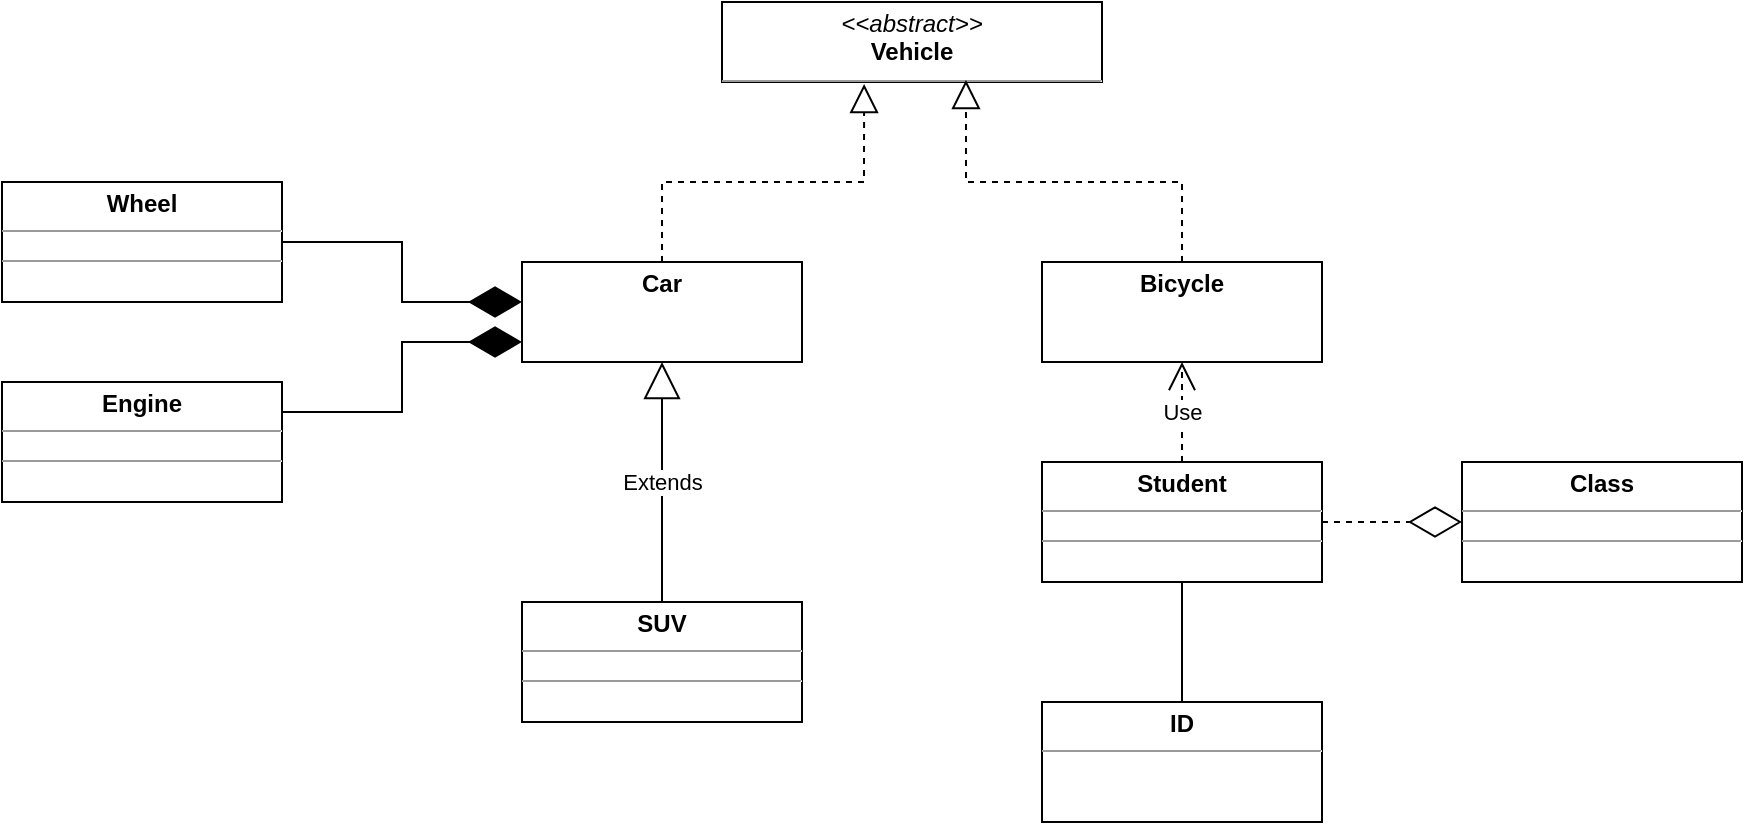 <mxfile version="20.0.4" type="github">
  <diagram id="XfL6A7NOKHeL8gokubL_" name="Page-1">
    <mxGraphModel dx="1937" dy="743" grid="1" gridSize="10" guides="1" tooltips="1" connect="1" arrows="1" fold="1" page="1" pageScale="1" pageWidth="827" pageHeight="1169" math="0" shadow="0">
      <root>
        <mxCell id="0" />
        <mxCell id="1" parent="0" />
        <mxCell id="dqapPqwXwCKbUHnhum-Q-1" value="&lt;p style=&quot;margin:0px;margin-top:4px;text-align:center;&quot;&gt;&lt;/p&gt;&lt;div style=&quot;text-align: center; height: 2px;&quot;&gt;&lt;b&gt;Car&lt;/b&gt;&lt;/div&gt;" style="verticalAlign=top;align=left;overflow=fill;fontSize=12;fontFamily=Helvetica;html=1;" vertex="1" parent="1">
          <mxGeometry x="200" y="300" width="140" height="50" as="geometry" />
        </mxCell>
        <mxCell id="dqapPqwXwCKbUHnhum-Q-2" value="&lt;p style=&quot;margin:0px;margin-top:4px;text-align:center;&quot;&gt;&lt;i&gt;&amp;lt;&amp;lt;abstract&amp;gt;&amp;gt;&lt;/i&gt;&lt;br&gt;&lt;b&gt;Vehicle&lt;/b&gt;&lt;/p&gt;&lt;hr size=&quot;1&quot;&gt;&lt;p style=&quot;margin:0px;margin-left:4px;&quot;&gt;&lt;/p&gt;&lt;p style=&quot;margin:0px;margin-left:4px;&quot;&gt;&lt;br&gt;&lt;/p&gt;" style="verticalAlign=top;align=left;overflow=fill;fontSize=12;fontFamily=Helvetica;html=1;" vertex="1" parent="1">
          <mxGeometry x="300" y="170" width="190" height="40" as="geometry" />
        </mxCell>
        <mxCell id="dqapPqwXwCKbUHnhum-Q-3" value="" style="endArrow=block;dashed=1;endFill=0;endSize=12;html=1;rounded=0;exitX=0.5;exitY=0;exitDx=0;exitDy=0;entryX=0.374;entryY=1.025;entryDx=0;entryDy=0;entryPerimeter=0;" edge="1" parent="1" source="dqapPqwXwCKbUHnhum-Q-1" target="dqapPqwXwCKbUHnhum-Q-2">
          <mxGeometry width="160" relative="1" as="geometry">
            <mxPoint x="340" y="380" as="sourcePoint" />
            <mxPoint x="500" y="380" as="targetPoint" />
            <Array as="points">
              <mxPoint x="270" y="260" />
              <mxPoint x="371" y="260" />
            </Array>
          </mxGeometry>
        </mxCell>
        <mxCell id="dqapPqwXwCKbUHnhum-Q-4" value="&lt;p style=&quot;margin:0px;margin-top:4px;text-align:center;&quot;&gt;&lt;/p&gt;&lt;div style=&quot;text-align: center; height: 2px;&quot;&gt;&lt;b&gt;Bicycle&lt;/b&gt;&lt;/div&gt;" style="verticalAlign=top;align=left;overflow=fill;fontSize=12;fontFamily=Helvetica;html=1;" vertex="1" parent="1">
          <mxGeometry x="460" y="300" width="140" height="50" as="geometry" />
        </mxCell>
        <mxCell id="dqapPqwXwCKbUHnhum-Q-6" value="" style="endArrow=block;dashed=1;endFill=0;endSize=12;html=1;rounded=0;strokeWidth=1;exitX=0.5;exitY=0;exitDx=0;exitDy=0;entryX=0.642;entryY=0.975;entryDx=0;entryDy=0;entryPerimeter=0;" edge="1" parent="1" source="dqapPqwXwCKbUHnhum-Q-4" target="dqapPqwXwCKbUHnhum-Q-2">
          <mxGeometry width="160" relative="1" as="geometry">
            <mxPoint x="340" y="380" as="sourcePoint" />
            <mxPoint x="500" y="380" as="targetPoint" />
            <Array as="points">
              <mxPoint x="530" y="260" />
              <mxPoint x="422" y="260" />
            </Array>
          </mxGeometry>
        </mxCell>
        <mxCell id="dqapPqwXwCKbUHnhum-Q-8" value="&lt;p style=&quot;margin:0px;margin-top:4px;text-align:center;&quot;&gt;&lt;b&gt;Engine&lt;/b&gt;&lt;/p&gt;&lt;hr size=&quot;1&quot;&gt;&lt;div style=&quot;height:2px;&quot;&gt;&lt;/div&gt;&lt;hr size=&quot;1&quot;&gt;&lt;div style=&quot;height:2px;&quot;&gt;&lt;/div&gt;" style="verticalAlign=top;align=left;overflow=fill;fontSize=12;fontFamily=Helvetica;html=1;" vertex="1" parent="1">
          <mxGeometry x="-60" y="360" width="140" height="60" as="geometry" />
        </mxCell>
        <mxCell id="dqapPqwXwCKbUHnhum-Q-9" value="&lt;p style=&quot;margin:0px;margin-top:4px;text-align:center;&quot;&gt;&lt;b&gt;Wheel&lt;/b&gt;&lt;/p&gt;&lt;hr size=&quot;1&quot;&gt;&lt;div style=&quot;height:2px;&quot;&gt;&lt;/div&gt;&lt;hr size=&quot;1&quot;&gt;&lt;div style=&quot;height:2px;&quot;&gt;&lt;/div&gt;" style="verticalAlign=top;align=left;overflow=fill;fontSize=12;fontFamily=Helvetica;html=1;" vertex="1" parent="1">
          <mxGeometry x="-60" y="260" width="140" height="60" as="geometry" />
        </mxCell>
        <mxCell id="dqapPqwXwCKbUHnhum-Q-10" value="&lt;p style=&quot;margin:0px;margin-top:4px;text-align:center;&quot;&gt;&lt;b&gt;Student&lt;/b&gt;&lt;/p&gt;&lt;hr size=&quot;1&quot;&gt;&lt;div style=&quot;height:2px;&quot;&gt;&lt;/div&gt;&lt;hr size=&quot;1&quot;&gt;&lt;div style=&quot;height:2px;&quot;&gt;&lt;/div&gt;" style="verticalAlign=top;align=left;overflow=fill;fontSize=12;fontFamily=Helvetica;html=1;" vertex="1" parent="1">
          <mxGeometry x="460" y="400" width="140" height="60" as="geometry" />
        </mxCell>
        <mxCell id="dqapPqwXwCKbUHnhum-Q-11" value="Use" style="endArrow=open;endSize=12;dashed=1;html=1;rounded=0;strokeWidth=1;exitX=0.5;exitY=0;exitDx=0;exitDy=0;entryX=0.5;entryY=1;entryDx=0;entryDy=0;" edge="1" parent="1" source="dqapPqwXwCKbUHnhum-Q-10" target="dqapPqwXwCKbUHnhum-Q-4">
          <mxGeometry width="160" relative="1" as="geometry">
            <mxPoint x="340" y="380" as="sourcePoint" />
            <mxPoint x="500" y="380" as="targetPoint" />
          </mxGeometry>
        </mxCell>
        <mxCell id="dqapPqwXwCKbUHnhum-Q-12" value="&lt;p style=&quot;margin:0px;margin-top:4px;text-align:center;&quot;&gt;&lt;b&gt;Class&lt;/b&gt;&lt;/p&gt;&lt;hr size=&quot;1&quot;/&gt;&lt;div style=&quot;height:2px;&quot;&gt;&lt;/div&gt;&lt;hr size=&quot;1&quot;/&gt;&lt;div style=&quot;height:2px;&quot;&gt;&lt;/div&gt;" style="verticalAlign=top;align=left;overflow=fill;fontSize=12;fontFamily=Helvetica;html=1;" vertex="1" parent="1">
          <mxGeometry x="670" y="400" width="140" height="60" as="geometry" />
        </mxCell>
        <mxCell id="dqapPqwXwCKbUHnhum-Q-13" value="" style="endArrow=diamondThin;endFill=0;endSize=24;html=1;rounded=0;dashed=1;strokeWidth=1;exitX=1;exitY=0.5;exitDx=0;exitDy=0;entryX=0;entryY=0.5;entryDx=0;entryDy=0;" edge="1" parent="1" source="dqapPqwXwCKbUHnhum-Q-10" target="dqapPqwXwCKbUHnhum-Q-12">
          <mxGeometry width="160" relative="1" as="geometry">
            <mxPoint x="610" y="500" as="sourcePoint" />
            <mxPoint x="770" y="500" as="targetPoint" />
          </mxGeometry>
        </mxCell>
        <mxCell id="dqapPqwXwCKbUHnhum-Q-17" style="edgeStyle=orthogonalEdgeStyle;rounded=0;orthogonalLoop=1;jettySize=auto;html=1;exitX=0.5;exitY=0;exitDx=0;exitDy=0;entryX=0.5;entryY=1;entryDx=0;entryDy=0;endArrow=none;endFill=0;strokeWidth=1;" edge="1" parent="1" source="dqapPqwXwCKbUHnhum-Q-16" target="dqapPqwXwCKbUHnhum-Q-10">
          <mxGeometry relative="1" as="geometry" />
        </mxCell>
        <mxCell id="dqapPqwXwCKbUHnhum-Q-16" value="&lt;p style=&quot;margin:0px;margin-top:4px;text-align:center;&quot;&gt;&lt;b&gt;ID&lt;/b&gt;&lt;/p&gt;&lt;hr size=&quot;1&quot;&gt;&lt;div style=&quot;height:2px;&quot;&gt;&lt;/div&gt;" style="verticalAlign=top;align=left;overflow=fill;fontSize=12;fontFamily=Helvetica;html=1;" vertex="1" parent="1">
          <mxGeometry x="460" y="520" width="140" height="60" as="geometry" />
        </mxCell>
        <mxCell id="dqapPqwXwCKbUHnhum-Q-18" value="" style="endArrow=diamondThin;endFill=1;endSize=24;html=1;rounded=0;strokeWidth=1;exitX=1;exitY=0.5;exitDx=0;exitDy=0;" edge="1" parent="1" source="dqapPqwXwCKbUHnhum-Q-9">
          <mxGeometry width="160" relative="1" as="geometry">
            <mxPoint x="340" y="380" as="sourcePoint" />
            <mxPoint x="200" y="320" as="targetPoint" />
            <Array as="points">
              <mxPoint x="140" y="290" />
              <mxPoint x="140" y="320" />
            </Array>
          </mxGeometry>
        </mxCell>
        <mxCell id="dqapPqwXwCKbUHnhum-Q-19" value="" style="endArrow=diamondThin;endFill=1;endSize=24;html=1;rounded=0;strokeWidth=1;exitX=1;exitY=0.25;exitDx=0;exitDy=0;" edge="1" parent="1" source="dqapPqwXwCKbUHnhum-Q-8">
          <mxGeometry width="160" relative="1" as="geometry">
            <mxPoint x="340" y="380" as="sourcePoint" />
            <mxPoint x="200" y="340" as="targetPoint" />
            <Array as="points">
              <mxPoint x="140" y="375" />
              <mxPoint x="140" y="340" />
            </Array>
          </mxGeometry>
        </mxCell>
        <mxCell id="dqapPqwXwCKbUHnhum-Q-20" value="&lt;p style=&quot;margin:0px;margin-top:4px;text-align:center;&quot;&gt;&lt;b&gt;SUV&lt;/b&gt;&lt;/p&gt;&lt;hr size=&quot;1&quot;&gt;&lt;div style=&quot;height:2px;&quot;&gt;&lt;/div&gt;&lt;hr size=&quot;1&quot;&gt;&lt;div style=&quot;height:2px;&quot;&gt;&lt;/div&gt;" style="verticalAlign=top;align=left;overflow=fill;fontSize=12;fontFamily=Helvetica;html=1;" vertex="1" parent="1">
          <mxGeometry x="200" y="470" width="140" height="60" as="geometry" />
        </mxCell>
        <mxCell id="dqapPqwXwCKbUHnhum-Q-21" value="Extends" style="endArrow=block;endSize=16;endFill=0;html=1;rounded=0;strokeWidth=1;exitX=0.5;exitY=0;exitDx=0;exitDy=0;" edge="1" parent="1" source="dqapPqwXwCKbUHnhum-Q-20" target="dqapPqwXwCKbUHnhum-Q-1">
          <mxGeometry width="160" relative="1" as="geometry">
            <mxPoint x="340" y="380" as="sourcePoint" />
            <mxPoint x="500" y="380" as="targetPoint" />
          </mxGeometry>
        </mxCell>
      </root>
    </mxGraphModel>
  </diagram>
</mxfile>
